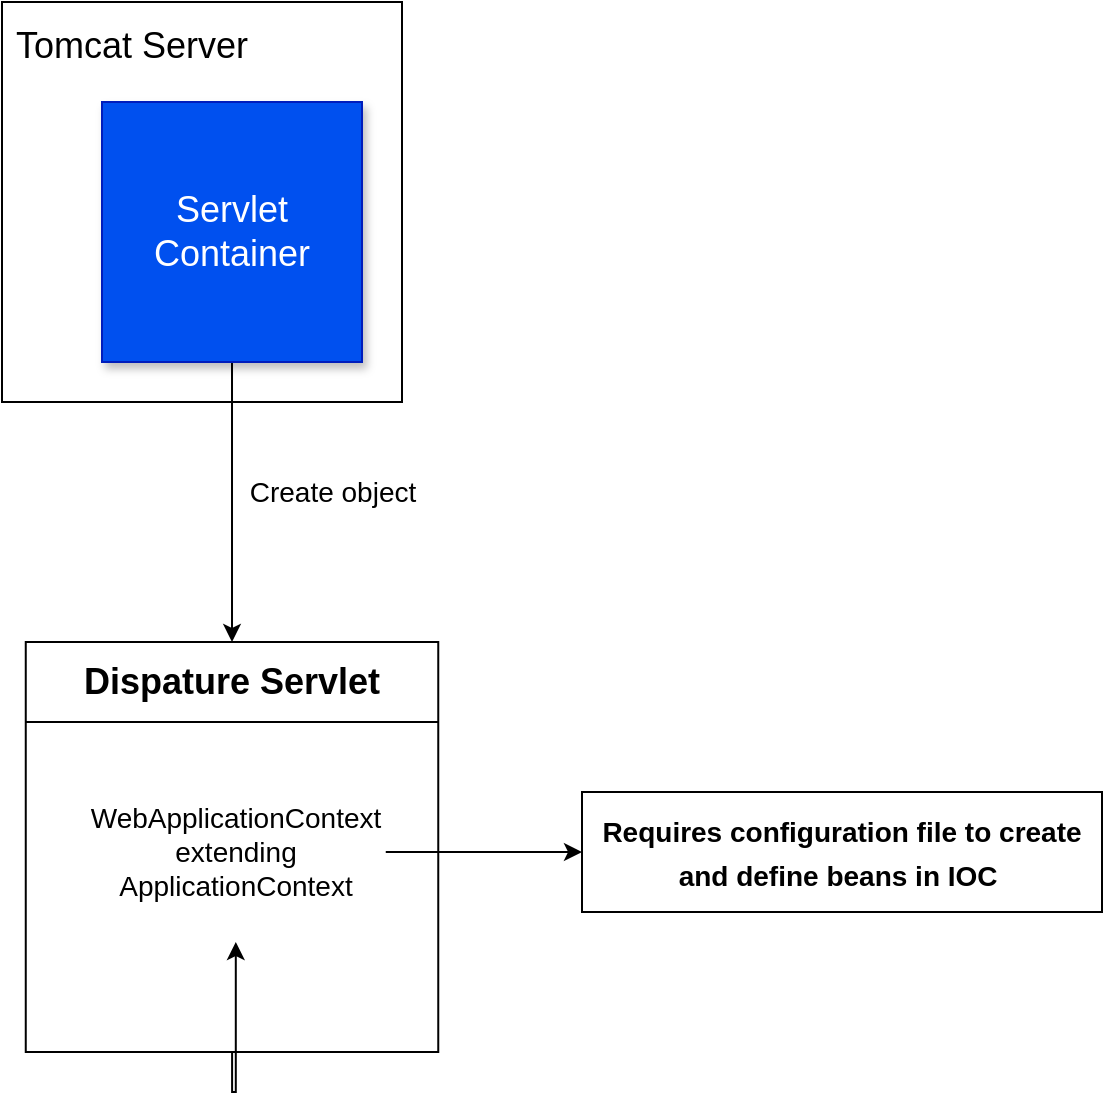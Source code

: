 <mxfile version="24.7.7">
  <diagram id="C5RBs43oDa-KdzZeNtuy" name="Page-1">
    <mxGraphModel dx="1026" dy="651" grid="1" gridSize="10" guides="1" tooltips="1" connect="1" arrows="1" fold="1" page="1" pageScale="1" pageWidth="827" pageHeight="1169" math="0" shadow="0">
      <root>
        <mxCell id="WIyWlLk6GJQsqaUBKTNV-0" />
        <mxCell id="WIyWlLk6GJQsqaUBKTNV-1" parent="WIyWlLk6GJQsqaUBKTNV-0" />
        <mxCell id="HQfXEw7NLycmqny2-dz6-0" value="Tomcat Server" style="whiteSpace=wrap;html=1;aspect=fixed;align=left;verticalAlign=top;fontSize=18;spacingLeft=5;spacingTop=5;" vertex="1" parent="WIyWlLk6GJQsqaUBKTNV-1">
          <mxGeometry x="90" y="100" width="200" height="200" as="geometry" />
        </mxCell>
        <mxCell id="HQfXEw7NLycmqny2-dz6-5" value="" style="edgeStyle=orthogonalEdgeStyle;rounded=0;orthogonalLoop=1;jettySize=auto;html=1;entryX=0.5;entryY=0;entryDx=0;entryDy=0;" edge="1" parent="WIyWlLk6GJQsqaUBKTNV-1" source="HQfXEw7NLycmqny2-dz6-1" target="HQfXEw7NLycmqny2-dz6-9">
          <mxGeometry relative="1" as="geometry">
            <mxPoint x="205" y="445" as="targetPoint" />
          </mxGeometry>
        </mxCell>
        <mxCell id="HQfXEw7NLycmqny2-dz6-6" value="Create object" style="text;html=1;align=center;verticalAlign=middle;resizable=0;points=[];autosize=1;strokeColor=none;fillColor=none;fontSize=14;" vertex="1" parent="WIyWlLk6GJQsqaUBKTNV-1">
          <mxGeometry x="200" y="330" width="110" height="30" as="geometry" />
        </mxCell>
        <mxCell id="HQfXEw7NLycmqny2-dz6-1" value="Servlet Container" style="whiteSpace=wrap;html=1;aspect=fixed;fillColor=#0050ef;strokeColor=#001DBC;fontColor=#ffffff;fontSize=18;shadow=1;" vertex="1" parent="WIyWlLk6GJQsqaUBKTNV-1">
          <mxGeometry x="140" y="150" width="130" height="130" as="geometry" />
        </mxCell>
        <mxCell id="HQfXEw7NLycmqny2-dz6-9" value="Dispature Servlet" style="swimlane;whiteSpace=wrap;html=1;startSize=40;fontSize=18;" vertex="1" parent="WIyWlLk6GJQsqaUBKTNV-1">
          <mxGeometry x="101.88" y="420" width="206.25" height="205" as="geometry" />
        </mxCell>
        <mxCell id="HQfXEw7NLycmqny2-dz6-17" value="WebApplicationContext extending ApplicationContext" style="text;html=1;align=center;verticalAlign=middle;whiteSpace=wrap;rounded=0;fontSize=14;" vertex="1" parent="HQfXEw7NLycmqny2-dz6-9">
          <mxGeometry x="30" y="60" width="150" height="90" as="geometry" />
        </mxCell>
        <mxCell id="HQfXEw7NLycmqny2-dz6-16" style="edgeStyle=orthogonalEdgeStyle;rounded=0;orthogonalLoop=1;jettySize=auto;html=1;" edge="1" parent="HQfXEw7NLycmqny2-dz6-9" source="HQfXEw7NLycmqny2-dz6-9" target="HQfXEw7NLycmqny2-dz6-17">
          <mxGeometry relative="1" as="geometry">
            <mxPoint x="98.12" y="70" as="targetPoint" />
          </mxGeometry>
        </mxCell>
        <mxCell id="HQfXEw7NLycmqny2-dz6-19" value="&lt;font style=&quot;font-size: 14px;&quot;&gt;Requires configuration file to create and define beans in IOC&amp;nbsp;&lt;/font&gt;" style="whiteSpace=wrap;html=1;fontSize=18;fontStyle=1;startSize=40;" vertex="1" parent="WIyWlLk6GJQsqaUBKTNV-1">
          <mxGeometry x="380" y="495" width="260" height="60" as="geometry" />
        </mxCell>
        <mxCell id="HQfXEw7NLycmqny2-dz6-21" style="edgeStyle=orthogonalEdgeStyle;rounded=0;orthogonalLoop=1;jettySize=auto;html=1;entryX=0;entryY=0.5;entryDx=0;entryDy=0;" edge="1" parent="WIyWlLk6GJQsqaUBKTNV-1" source="HQfXEw7NLycmqny2-dz6-17" target="HQfXEw7NLycmqny2-dz6-19">
          <mxGeometry relative="1" as="geometry" />
        </mxCell>
      </root>
    </mxGraphModel>
  </diagram>
</mxfile>
